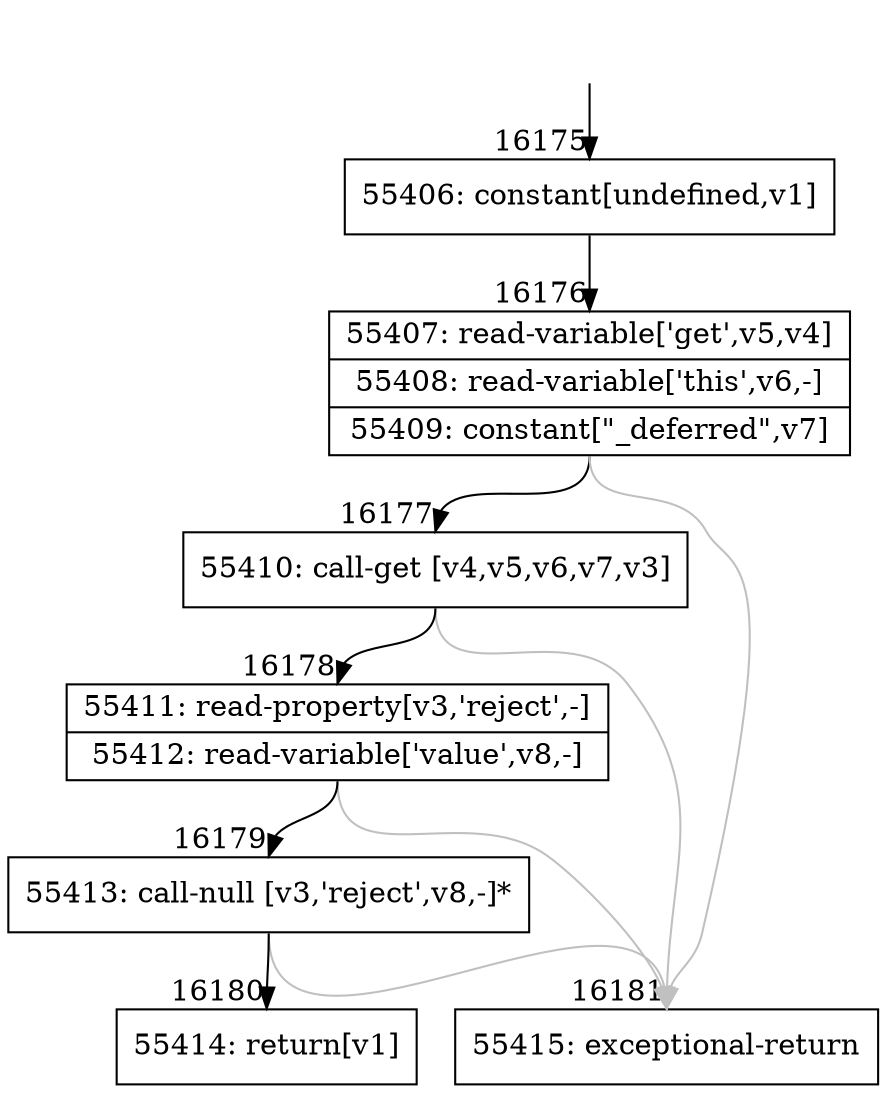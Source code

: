 digraph {
rankdir="TD"
BB_entry1373[shape=none,label=""];
BB_entry1373 -> BB16175 [tailport=s, headport=n, headlabel="    16175"]
BB16175 [shape=record label="{55406: constant[undefined,v1]}" ] 
BB16175 -> BB16176 [tailport=s, headport=n, headlabel="      16176"]
BB16176 [shape=record label="{55407: read-variable['get',v5,v4]|55408: read-variable['this',v6,-]|55409: constant[\"_deferred\",v7]}" ] 
BB16176 -> BB16177 [tailport=s, headport=n, headlabel="      16177"]
BB16176 -> BB16181 [tailport=s, headport=n, color=gray, headlabel="      16181"]
BB16177 [shape=record label="{55410: call-get [v4,v5,v6,v7,v3]}" ] 
BB16177 -> BB16178 [tailport=s, headport=n, headlabel="      16178"]
BB16177 -> BB16181 [tailport=s, headport=n, color=gray]
BB16178 [shape=record label="{55411: read-property[v3,'reject',-]|55412: read-variable['value',v8,-]}" ] 
BB16178 -> BB16179 [tailport=s, headport=n, headlabel="      16179"]
BB16178 -> BB16181 [tailport=s, headport=n, color=gray]
BB16179 [shape=record label="{55413: call-null [v3,'reject',v8,-]*}" ] 
BB16179 -> BB16180 [tailport=s, headport=n, headlabel="      16180"]
BB16179 -> BB16181 [tailport=s, headport=n, color=gray]
BB16180 [shape=record label="{55414: return[v1]}" ] 
BB16181 [shape=record label="{55415: exceptional-return}" ] 
//#$~ 30045
}
